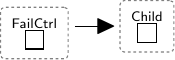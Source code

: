 
  
\documentclass[crop,tikz]{standalone}
\usetikzlibrary{fit, positioning, calc, shapes, shapes.geometric, arrows, arrows.meta}
\tikzset{
  big edge/.style={green, thick,},
  big edgec/.style={big edge, -{Bar[fill=green,green,width=4,length=0,sep=0]}},
  big region/.style={draw, rectangle, rounded corners=1.5, dashed, dash pattern=on 1pt off 1pt, thin, gray,},
  big site/.style={big region, fill=gray!60, text=black,},
  big react/.style={black, thick, -stealth, line width=3, shorten <=3, shorten >=3,},
  big react rev/.style={black, thick, stealth-stealth, line width=3, shorten <=3, shorten >=3,},
  big inst map/.style={thick, -stealth, blue, dashed},
  lbl/.style={font=\tiny\sf, inner sep=1,},
  lbl conc/.style={font=\tiny, inner sep=1,}
}
\usepackage{amsmath,amssymb}
\DeclareMathOperator{\react}{\mathrel{\frac{\raisebox{0.75mm}{\begin{scriptsize}\ensuremath{\hspace*{1mm}\ \hspace*{1mm}}\end{scriptsize}}}{}} \joinrel{\!\!\vartriangleright}}
\newcommand{\reactp}[1]{\operatorname{\mathrel{\frac{\raisebox{0.75mm}{\begin{scriptsize}\ensuremath{\hspace*{1mm}\ #1 \hspace*{1mm}}\end{scriptsize}}}{}} \joinrel{\!\!\vartriangleright}}}
\DeclareMathOperator{\rrul}{\mathrel{\frac{\raisebox{0.75mm}{\begin{scriptsize}\ensuremath{\hspace*{1mm}\ \hspace*{1mm}}\end{scriptsize}}}{}} \joinrel{\!\!\blacktriangleright}}
\newcommand{\rrulp}[1]{\operatorname{\mathrel{\frac{\raisebox{0.75mm}{\begin{scriptsize}\ensuremath{\hspace*{1mm}\ #1 \hspace*{1mm}}\end{scriptsize}}}{}} \joinrel{\!\!\blacktriangleright}}}
\newcommand{\rrula}[2]{\operatorname{\mathrel{\frac{\raisebox{0.75mm}{\begin{scriptsize}\ensuremath{\hspace*{1mm}\ #1 \hspace*{1mm}}\end{scriptsize}}}{\begin{scriptsize}\ensuremath{\hspace*{1mm}\ #2 \hspace*{1mm}}\end{scriptsize}}}\joinrel{\!\!\blacktriangleright}}}

  \begin{document}
  \begin{tikzpicture}[
    ,
_BIG_failCtrl/.append style = {draw},
_BIG_child/.append style = {draw}
    ]
    \begin{scope}[local bounding box=lhs, shift={(0,0)}]
      
\node[_BIG_failCtrl,  label={[inner sep=0.5, name=n0l]north:{\sf\tiny FailCtrl}}] (n0) {};
\node[big region, fit=(n0)(n0l)] (r0) {};

    \end{scope}
    \begin{scope}[local bounding box=rhs, shift={($(lhs.east) + (1,0)$)}]
      
\node[_BIG_child,  label={[inner sep=0.5, name=n0l]north:{\sf\tiny Child}}] (n0) {};
\node[big region, fit=(n0)(n0l)] (r0) {};

    \end{scope}

  

    \node[xshift=0] at ($(lhs.east)!0.5!(rhs.west)$) {$\rrul$};

  
  \end{tikzpicture}
  \end{document}
    